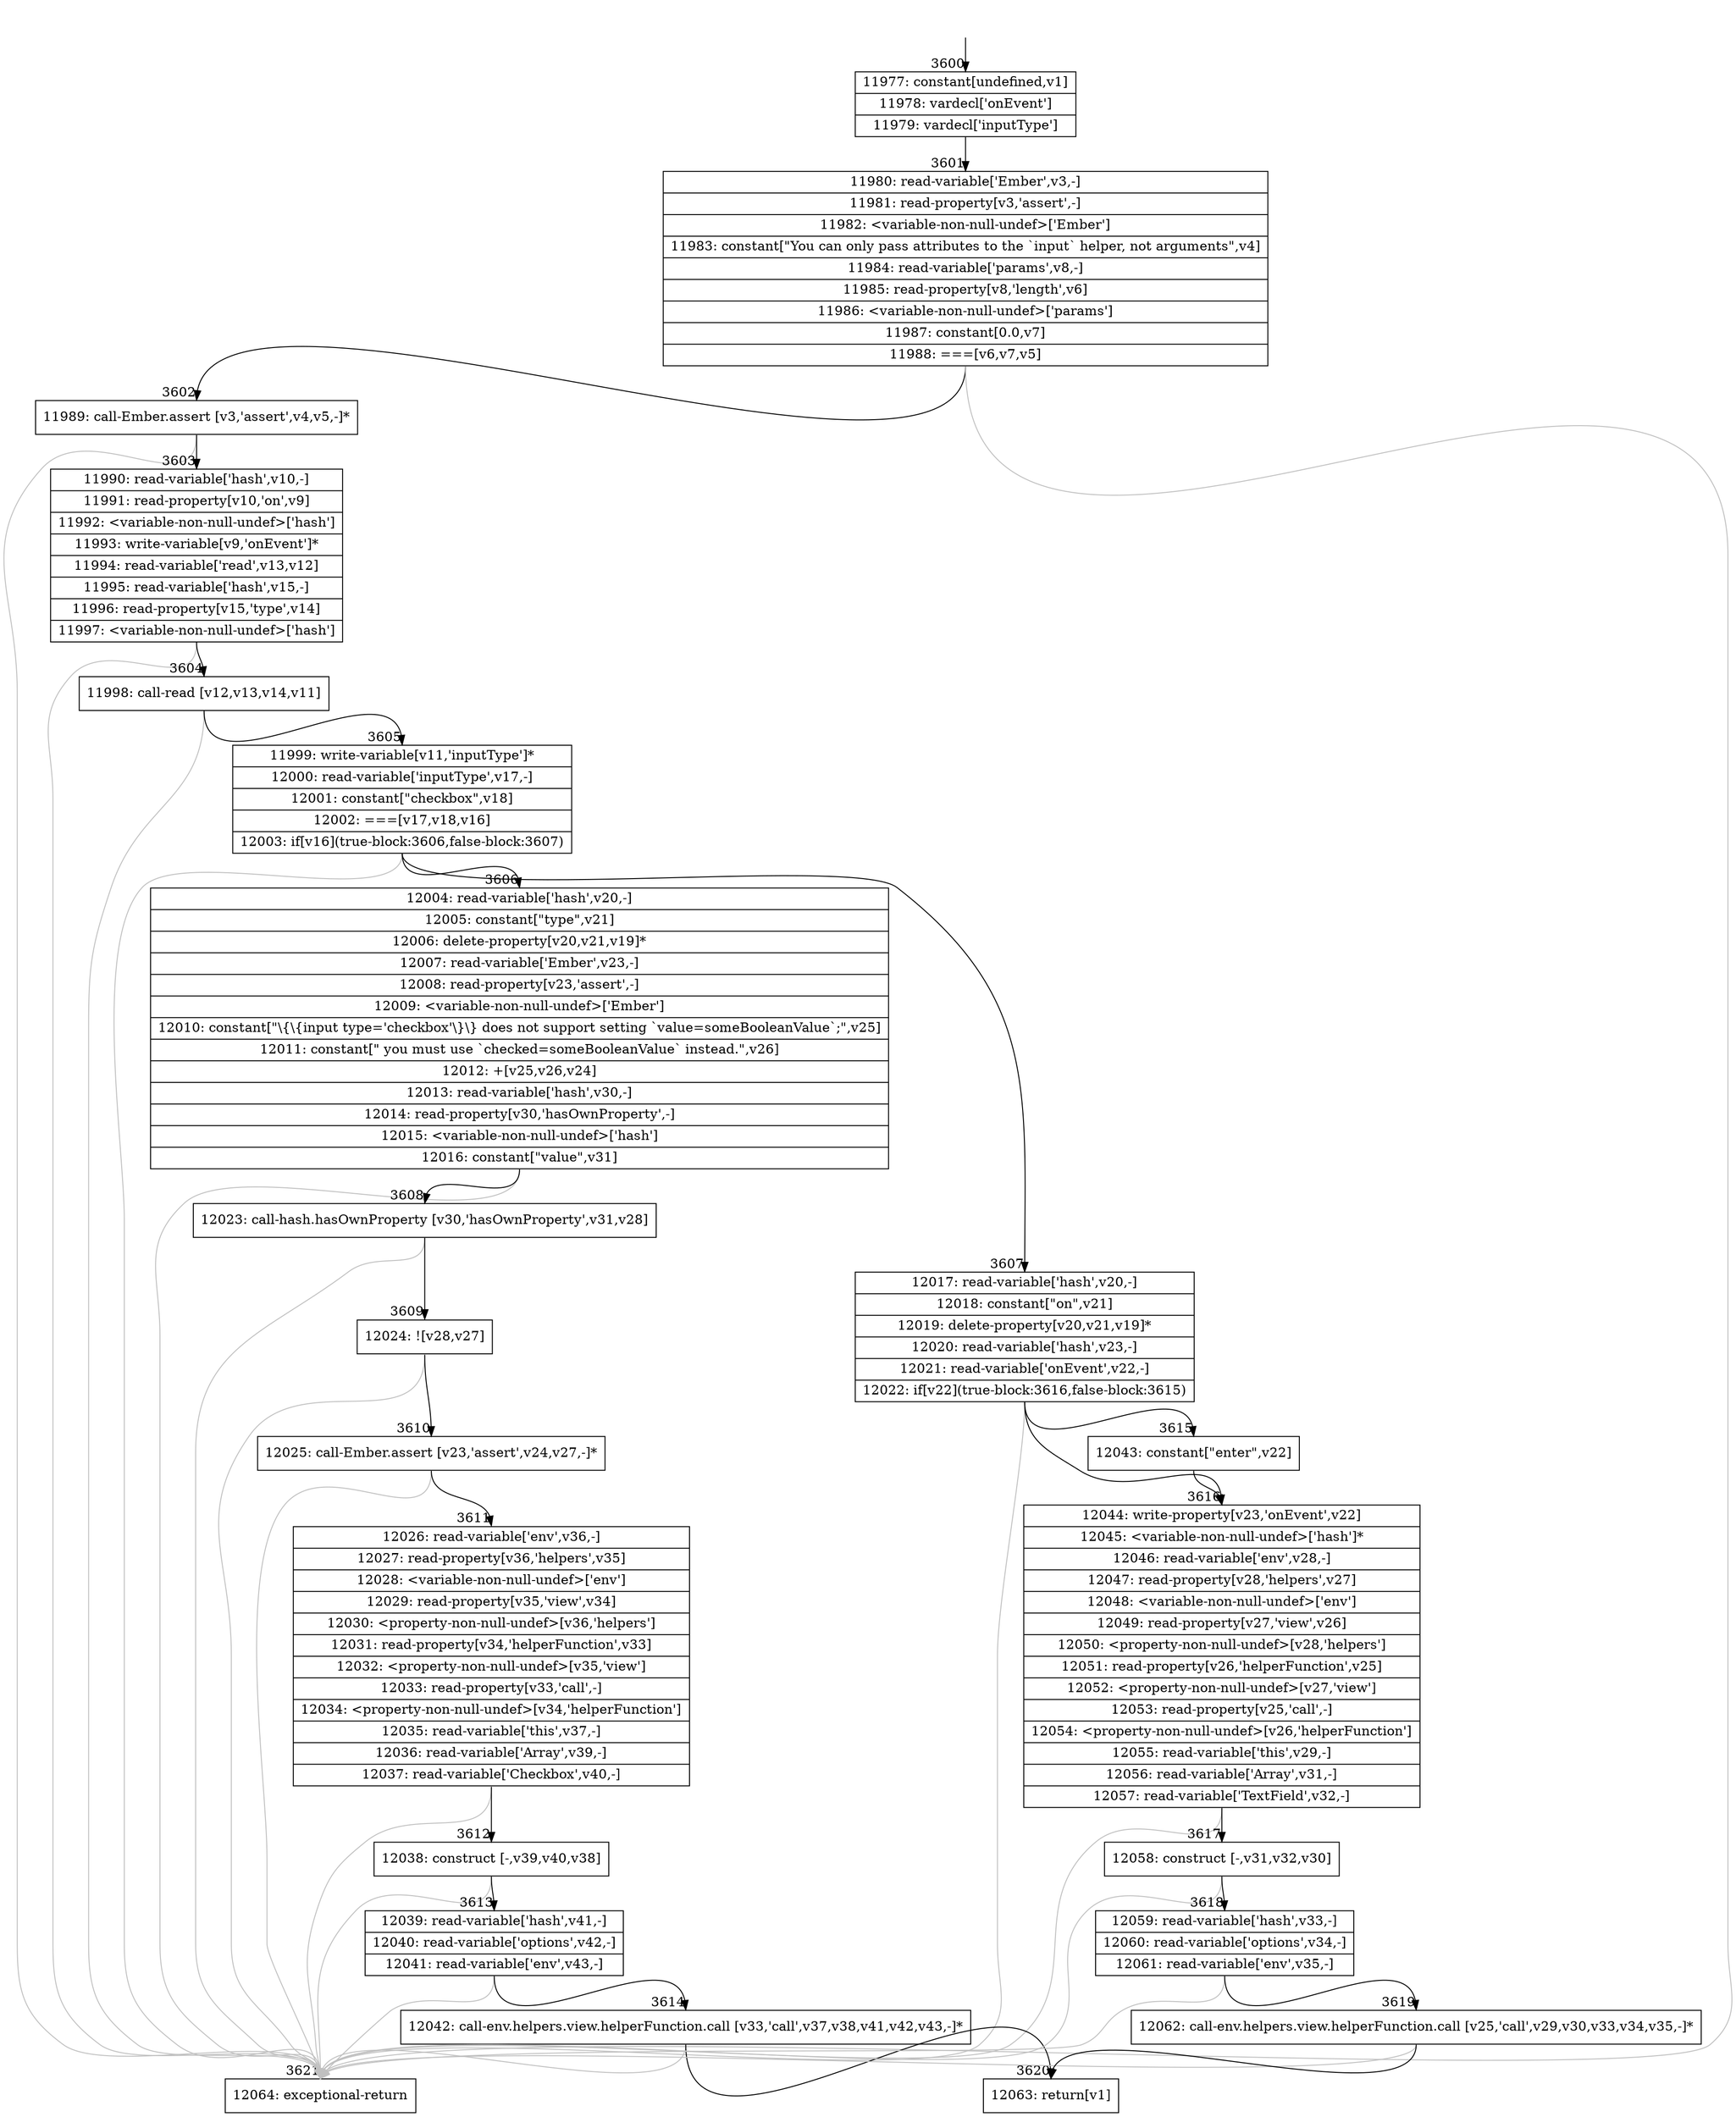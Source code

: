 digraph {
rankdir="TD"
BB_entry285[shape=none,label=""];
BB_entry285 -> BB3600 [tailport=s, headport=n, headlabel="    3600"]
BB3600 [shape=record label="{11977: constant[undefined,v1]|11978: vardecl['onEvent']|11979: vardecl['inputType']}" ] 
BB3600 -> BB3601 [tailport=s, headport=n, headlabel="      3601"]
BB3601 [shape=record label="{11980: read-variable['Ember',v3,-]|11981: read-property[v3,'assert',-]|11982: \<variable-non-null-undef\>['Ember']|11983: constant[\"You can only pass attributes to the `input` helper, not arguments\",v4]|11984: read-variable['params',v8,-]|11985: read-property[v8,'length',v6]|11986: \<variable-non-null-undef\>['params']|11987: constant[0.0,v7]|11988: ===[v6,v7,v5]}" ] 
BB3601 -> BB3602 [tailport=s, headport=n, headlabel="      3602"]
BB3601 -> BB3621 [tailport=s, headport=n, color=gray, headlabel="      3621"]
BB3602 [shape=record label="{11989: call-Ember.assert [v3,'assert',v4,v5,-]*}" ] 
BB3602 -> BB3603 [tailport=s, headport=n, headlabel="      3603"]
BB3602 -> BB3621 [tailport=s, headport=n, color=gray]
BB3603 [shape=record label="{11990: read-variable['hash',v10,-]|11991: read-property[v10,'on',v9]|11992: \<variable-non-null-undef\>['hash']|11993: write-variable[v9,'onEvent']*|11994: read-variable['read',v13,v12]|11995: read-variable['hash',v15,-]|11996: read-property[v15,'type',v14]|11997: \<variable-non-null-undef\>['hash']}" ] 
BB3603 -> BB3604 [tailport=s, headport=n, headlabel="      3604"]
BB3603 -> BB3621 [tailport=s, headport=n, color=gray]
BB3604 [shape=record label="{11998: call-read [v12,v13,v14,v11]}" ] 
BB3604 -> BB3605 [tailport=s, headport=n, headlabel="      3605"]
BB3604 -> BB3621 [tailport=s, headport=n, color=gray]
BB3605 [shape=record label="{11999: write-variable[v11,'inputType']*|12000: read-variable['inputType',v17,-]|12001: constant[\"checkbox\",v18]|12002: ===[v17,v18,v16]|12003: if[v16](true-block:3606,false-block:3607)}" ] 
BB3605 -> BB3606 [tailport=s, headport=n, headlabel="      3606"]
BB3605 -> BB3607 [tailport=s, headport=n, headlabel="      3607"]
BB3605 -> BB3621 [tailport=s, headport=n, color=gray]
BB3606 [shape=record label="{12004: read-variable['hash',v20,-]|12005: constant[\"type\",v21]|12006: delete-property[v20,v21,v19]*|12007: read-variable['Ember',v23,-]|12008: read-property[v23,'assert',-]|12009: \<variable-non-null-undef\>['Ember']|12010: constant[\"\\\{\\\{input type='checkbox'\\\}\\\} does not support setting `value=someBooleanValue`;\",v25]|12011: constant[\" you must use `checked=someBooleanValue` instead.\",v26]|12012: +[v25,v26,v24]|12013: read-variable['hash',v30,-]|12014: read-property[v30,'hasOwnProperty',-]|12015: \<variable-non-null-undef\>['hash']|12016: constant[\"value\",v31]}" ] 
BB3606 -> BB3608 [tailport=s, headport=n, headlabel="      3608"]
BB3606 -> BB3621 [tailport=s, headport=n, color=gray]
BB3607 [shape=record label="{12017: read-variable['hash',v20,-]|12018: constant[\"on\",v21]|12019: delete-property[v20,v21,v19]*|12020: read-variable['hash',v23,-]|12021: read-variable['onEvent',v22,-]|12022: if[v22](true-block:3616,false-block:3615)}" ] 
BB3607 -> BB3616 [tailport=s, headport=n, headlabel="      3616"]
BB3607 -> BB3615 [tailport=s, headport=n, headlabel="      3615"]
BB3607 -> BB3621 [tailport=s, headport=n, color=gray]
BB3608 [shape=record label="{12023: call-hash.hasOwnProperty [v30,'hasOwnProperty',v31,v28]}" ] 
BB3608 -> BB3609 [tailport=s, headport=n, headlabel="      3609"]
BB3608 -> BB3621 [tailport=s, headport=n, color=gray]
BB3609 [shape=record label="{12024: ![v28,v27]}" ] 
BB3609 -> BB3610 [tailport=s, headport=n, headlabel="      3610"]
BB3609 -> BB3621 [tailport=s, headport=n, color=gray]
BB3610 [shape=record label="{12025: call-Ember.assert [v23,'assert',v24,v27,-]*}" ] 
BB3610 -> BB3611 [tailport=s, headport=n, headlabel="      3611"]
BB3610 -> BB3621 [tailport=s, headport=n, color=gray]
BB3611 [shape=record label="{12026: read-variable['env',v36,-]|12027: read-property[v36,'helpers',v35]|12028: \<variable-non-null-undef\>['env']|12029: read-property[v35,'view',v34]|12030: \<property-non-null-undef\>[v36,'helpers']|12031: read-property[v34,'helperFunction',v33]|12032: \<property-non-null-undef\>[v35,'view']|12033: read-property[v33,'call',-]|12034: \<property-non-null-undef\>[v34,'helperFunction']|12035: read-variable['this',v37,-]|12036: read-variable['Array',v39,-]|12037: read-variable['Checkbox',v40,-]}" ] 
BB3611 -> BB3612 [tailport=s, headport=n, headlabel="      3612"]
BB3611 -> BB3621 [tailport=s, headport=n, color=gray]
BB3612 [shape=record label="{12038: construct [-,v39,v40,v38]}" ] 
BB3612 -> BB3613 [tailport=s, headport=n, headlabel="      3613"]
BB3612 -> BB3621 [tailport=s, headport=n, color=gray]
BB3613 [shape=record label="{12039: read-variable['hash',v41,-]|12040: read-variable['options',v42,-]|12041: read-variable['env',v43,-]}" ] 
BB3613 -> BB3614 [tailport=s, headport=n, headlabel="      3614"]
BB3613 -> BB3621 [tailport=s, headport=n, color=gray]
BB3614 [shape=record label="{12042: call-env.helpers.view.helperFunction.call [v33,'call',v37,v38,v41,v42,v43,-]*}" ] 
BB3614 -> BB3620 [tailport=s, headport=n, headlabel="      3620"]
BB3614 -> BB3621 [tailport=s, headport=n, color=gray]
BB3615 [shape=record label="{12043: constant[\"enter\",v22]}" ] 
BB3615 -> BB3616 [tailport=s, headport=n]
BB3616 [shape=record label="{12044: write-property[v23,'onEvent',v22]|12045: \<variable-non-null-undef\>['hash']*|12046: read-variable['env',v28,-]|12047: read-property[v28,'helpers',v27]|12048: \<variable-non-null-undef\>['env']|12049: read-property[v27,'view',v26]|12050: \<property-non-null-undef\>[v28,'helpers']|12051: read-property[v26,'helperFunction',v25]|12052: \<property-non-null-undef\>[v27,'view']|12053: read-property[v25,'call',-]|12054: \<property-non-null-undef\>[v26,'helperFunction']|12055: read-variable['this',v29,-]|12056: read-variable['Array',v31,-]|12057: read-variable['TextField',v32,-]}" ] 
BB3616 -> BB3617 [tailport=s, headport=n, headlabel="      3617"]
BB3616 -> BB3621 [tailport=s, headport=n, color=gray]
BB3617 [shape=record label="{12058: construct [-,v31,v32,v30]}" ] 
BB3617 -> BB3618 [tailport=s, headport=n, headlabel="      3618"]
BB3617 -> BB3621 [tailport=s, headport=n, color=gray]
BB3618 [shape=record label="{12059: read-variable['hash',v33,-]|12060: read-variable['options',v34,-]|12061: read-variable['env',v35,-]}" ] 
BB3618 -> BB3619 [tailport=s, headport=n, headlabel="      3619"]
BB3618 -> BB3621 [tailport=s, headport=n, color=gray]
BB3619 [shape=record label="{12062: call-env.helpers.view.helperFunction.call [v25,'call',v29,v30,v33,v34,v35,-]*}" ] 
BB3619 -> BB3620 [tailport=s, headport=n]
BB3619 -> BB3621 [tailport=s, headport=n, color=gray]
BB3620 [shape=record label="{12063: return[v1]}" ] 
BB3621 [shape=record label="{12064: exceptional-return}" ] 
//#$~ 6621
}
